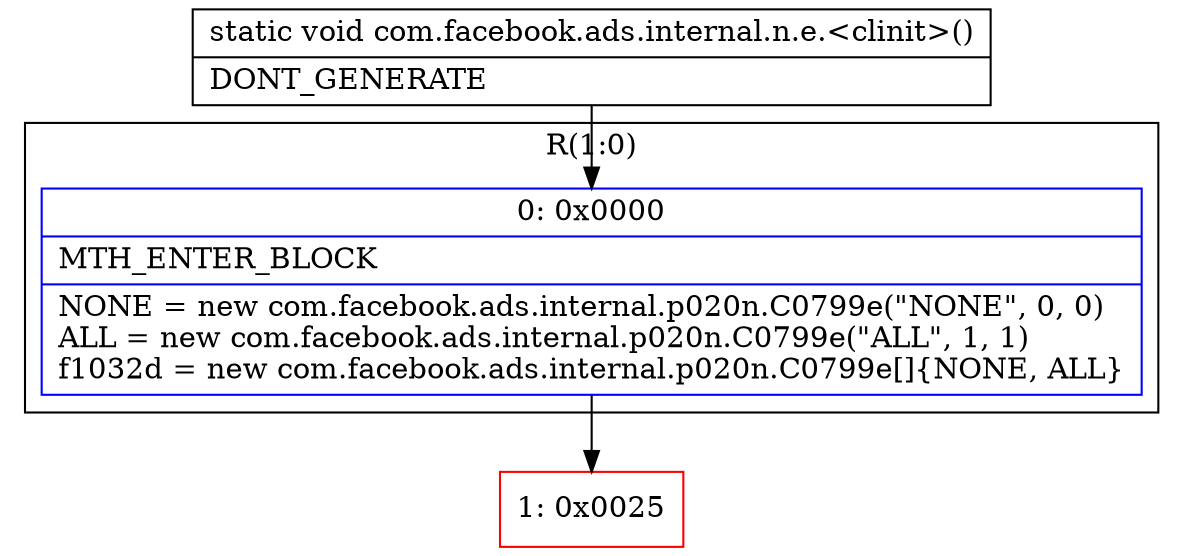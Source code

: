 digraph "CFG forcom.facebook.ads.internal.n.e.\<clinit\>()V" {
subgraph cluster_Region_1251127119 {
label = "R(1:0)";
node [shape=record,color=blue];
Node_0 [shape=record,label="{0\:\ 0x0000|MTH_ENTER_BLOCK\l|NONE = new com.facebook.ads.internal.p020n.C0799e(\"NONE\", 0, 0)\lALL = new com.facebook.ads.internal.p020n.C0799e(\"ALL\", 1, 1)\lf1032d = new com.facebook.ads.internal.p020n.C0799e[]\{NONE, ALL\}\l}"];
}
Node_1 [shape=record,color=red,label="{1\:\ 0x0025}"];
MethodNode[shape=record,label="{static void com.facebook.ads.internal.n.e.\<clinit\>()  | DONT_GENERATE\l}"];
MethodNode -> Node_0;
Node_0 -> Node_1;
}

